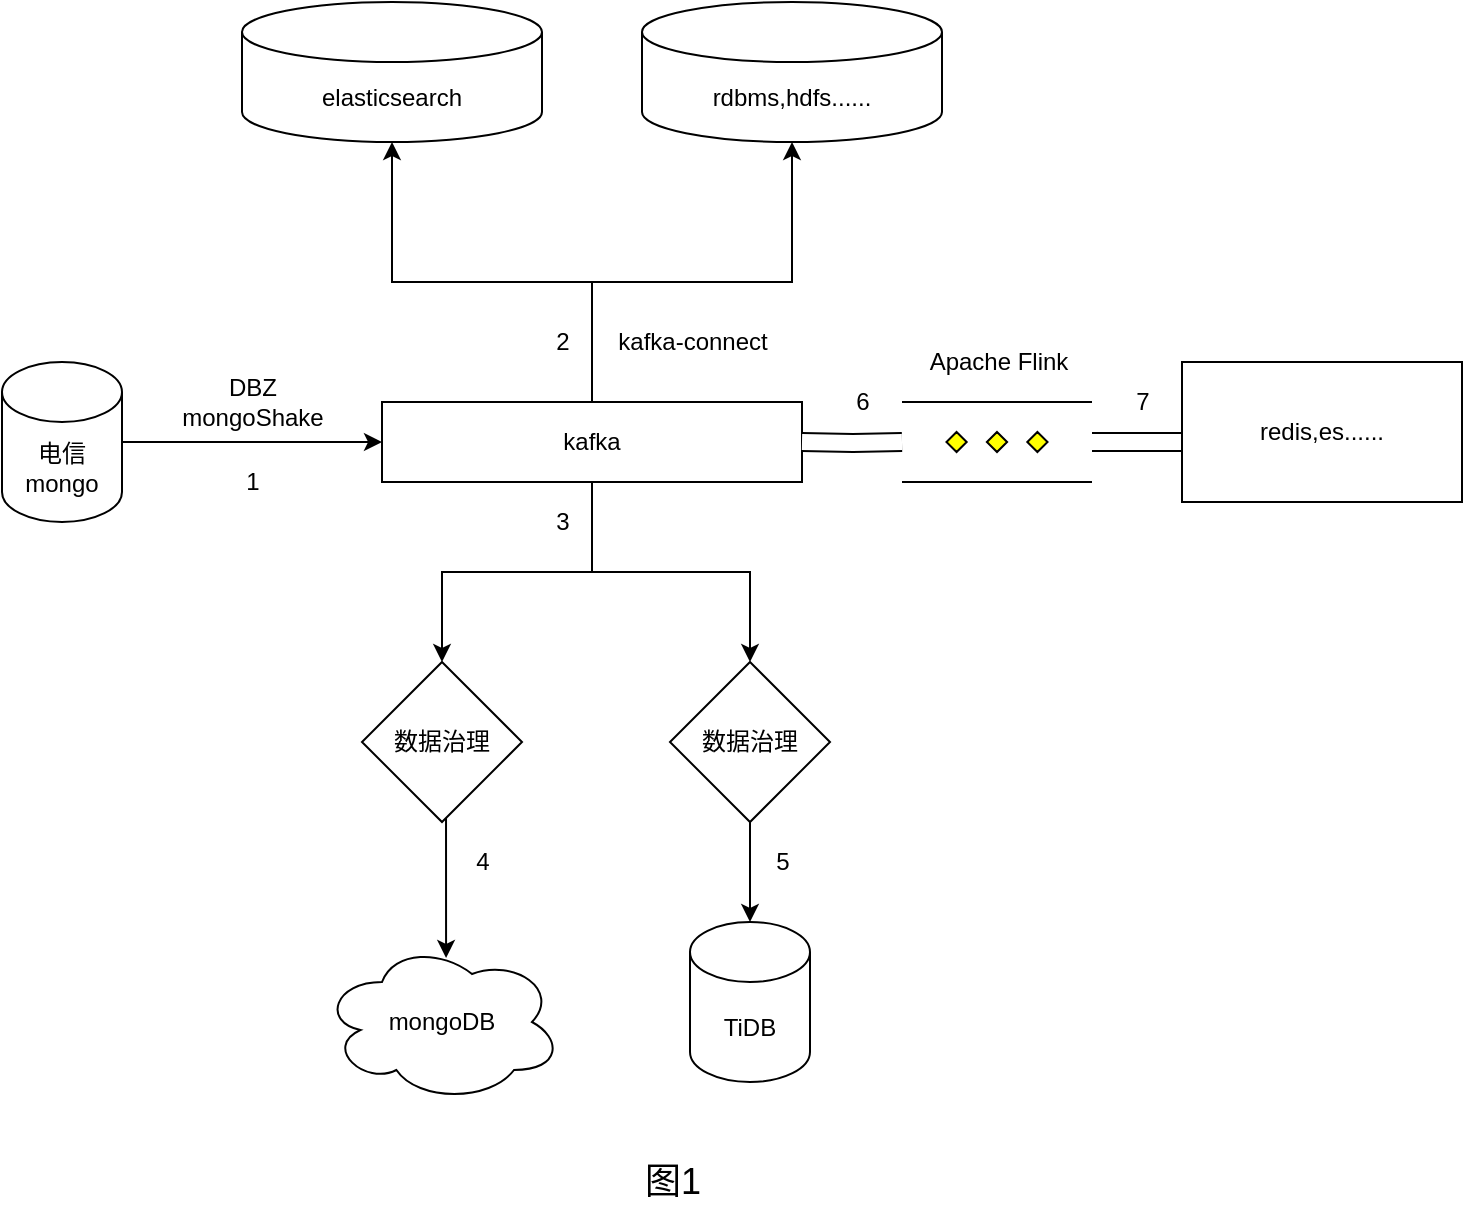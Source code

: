 <mxfile version="16.0.0" type="github">
  <diagram id="C5RBs43oDa-KdzZeNtuy" name="Page-1">
    <mxGraphModel dx="1666" dy="624" grid="1" gridSize="10" guides="1" tooltips="1" connect="1" arrows="1" fold="1" page="1" pageScale="1" pageWidth="827" pageHeight="1169" math="0" shadow="0">
      <root>
        <mxCell id="WIyWlLk6GJQsqaUBKTNV-0" />
        <mxCell id="WIyWlLk6GJQsqaUBKTNV-1" parent="WIyWlLk6GJQsqaUBKTNV-0" />
        <mxCell id="pYW381yJtmGTM-EJAtI1-4" value="" style="endArrow=classic;html=1;rounded=0;exitX=1;exitY=0.5;exitDx=0;exitDy=0;exitPerimeter=0;" edge="1" parent="WIyWlLk6GJQsqaUBKTNV-1" source="pYW381yJtmGTM-EJAtI1-6">
          <mxGeometry width="50" height="50" relative="1" as="geometry">
            <mxPoint x="140" y="380" as="sourcePoint" />
            <mxPoint x="230" y="380" as="targetPoint" />
          </mxGeometry>
        </mxCell>
        <mxCell id="pYW381yJtmGTM-EJAtI1-9" value="" style="edgeStyle=orthogonalEdgeStyle;rounded=0;orthogonalLoop=1;jettySize=auto;html=1;exitX=0.5;exitY=0;exitDx=0;exitDy=0;" edge="1" parent="WIyWlLk6GJQsqaUBKTNV-1" source="pYW381yJtmGTM-EJAtI1-5" target="pYW381yJtmGTM-EJAtI1-7">
          <mxGeometry relative="1" as="geometry">
            <Array as="points">
              <mxPoint x="335" y="300" />
              <mxPoint x="235" y="300" />
            </Array>
          </mxGeometry>
        </mxCell>
        <mxCell id="pYW381yJtmGTM-EJAtI1-26" value="" style="edgeStyle=orthogonalEdgeStyle;rounded=0;orthogonalLoop=1;jettySize=auto;html=1;entryX=0.5;entryY=0;entryDx=0;entryDy=0;" edge="1" parent="WIyWlLk6GJQsqaUBKTNV-1" source="pYW381yJtmGTM-EJAtI1-5" target="pYW381yJtmGTM-EJAtI1-37">
          <mxGeometry relative="1" as="geometry">
            <mxPoint x="260" y="470" as="targetPoint" />
            <Array as="points" />
          </mxGeometry>
        </mxCell>
        <mxCell id="pYW381yJtmGTM-EJAtI1-36" value="" style="edgeStyle=orthogonalEdgeStyle;rounded=0;orthogonalLoop=1;jettySize=auto;html=1;" edge="1" parent="WIyWlLk6GJQsqaUBKTNV-1" source="pYW381yJtmGTM-EJAtI1-5" target="pYW381yJtmGTM-EJAtI1-35">
          <mxGeometry relative="1" as="geometry" />
        </mxCell>
        <mxCell id="pYW381yJtmGTM-EJAtI1-45" value="" style="edgeStyle=orthogonalEdgeStyle;rounded=0;orthogonalLoop=1;jettySize=auto;html=1;entryX=0.5;entryY=1;entryDx=0;entryDy=0;entryPerimeter=0;" edge="1" parent="WIyWlLk6GJQsqaUBKTNV-1" source="pYW381yJtmGTM-EJAtI1-5" target="pYW381yJtmGTM-EJAtI1-43">
          <mxGeometry relative="1" as="geometry">
            <mxPoint x="435" y="270" as="targetPoint" />
            <Array as="points">
              <mxPoint x="335" y="300" />
              <mxPoint x="435" y="300" />
            </Array>
          </mxGeometry>
        </mxCell>
        <mxCell id="pYW381yJtmGTM-EJAtI1-5" value="kafka" style="rounded=0;whiteSpace=wrap;html=1;" vertex="1" parent="WIyWlLk6GJQsqaUBKTNV-1">
          <mxGeometry x="230" y="360" width="210" height="40" as="geometry" />
        </mxCell>
        <mxCell id="pYW381yJtmGTM-EJAtI1-6" value="电信mongo" style="shape=cylinder3;whiteSpace=wrap;html=1;boundedLbl=1;backgroundOutline=1;size=15;" vertex="1" parent="WIyWlLk6GJQsqaUBKTNV-1">
          <mxGeometry x="40" y="340" width="60" height="80" as="geometry" />
        </mxCell>
        <mxCell id="pYW381yJtmGTM-EJAtI1-7" value="elasticsearch" style="shape=cylinder3;whiteSpace=wrap;html=1;boundedLbl=1;backgroundOutline=1;size=15;" vertex="1" parent="WIyWlLk6GJQsqaUBKTNV-1">
          <mxGeometry x="160" y="160" width="150" height="70" as="geometry" />
        </mxCell>
        <mxCell id="pYW381yJtmGTM-EJAtI1-20" value="" style="shape=filledEdge;rounded=0;fixDash=1;endArrow=none;strokeWidth=10;fillColor=#ffffff;edgeStyle=orthogonalEdgeStyle;entryX=0;entryY=0.5;entryDx=0;entryDy=0;startArrow=none;" edge="1" parent="WIyWlLk6GJQsqaUBKTNV-1" source="pYW381yJtmGTM-EJAtI1-52">
          <mxGeometry width="60" height="40" relative="1" as="geometry">
            <mxPoint x="440" y="380" as="sourcePoint" />
            <mxPoint x="640" y="380" as="targetPoint" />
          </mxGeometry>
        </mxCell>
        <mxCell id="pYW381yJtmGTM-EJAtI1-21" value="Apache Flink" style="text;html=1;align=center;verticalAlign=middle;resizable=0;points=[];autosize=1;strokeColor=none;fillColor=none;" vertex="1" parent="WIyWlLk6GJQsqaUBKTNV-1">
          <mxGeometry x="497.5" y="330" width="80" height="20" as="geometry" />
        </mxCell>
        <mxCell id="pYW381yJtmGTM-EJAtI1-30" value="" style="edgeStyle=orthogonalEdgeStyle;rounded=0;orthogonalLoop=1;jettySize=auto;html=1;entryX=0.517;entryY=0.1;entryDx=0;entryDy=0;entryPerimeter=0;" edge="1" parent="WIyWlLk6GJQsqaUBKTNV-1" target="pYW381yJtmGTM-EJAtI1-29">
          <mxGeometry relative="1" as="geometry">
            <mxPoint x="260" y="530" as="sourcePoint" />
            <mxPoint x="260" y="570" as="targetPoint" />
            <Array as="points">
              <mxPoint x="262" y="530" />
            </Array>
          </mxGeometry>
        </mxCell>
        <mxCell id="pYW381yJtmGTM-EJAtI1-29" value="mongoDB" style="ellipse;shape=cloud;whiteSpace=wrap;html=1;rounded=0;" vertex="1" parent="WIyWlLk6GJQsqaUBKTNV-1">
          <mxGeometry x="200" y="630" width="120" height="80" as="geometry" />
        </mxCell>
        <mxCell id="pYW381yJtmGTM-EJAtI1-41" value="" style="edgeStyle=orthogonalEdgeStyle;rounded=0;orthogonalLoop=1;jettySize=auto;html=1;" edge="1" parent="WIyWlLk6GJQsqaUBKTNV-1" source="pYW381yJtmGTM-EJAtI1-35" target="pYW381yJtmGTM-EJAtI1-38">
          <mxGeometry relative="1" as="geometry" />
        </mxCell>
        <mxCell id="pYW381yJtmGTM-EJAtI1-35" value="数据治理" style="rhombus;whiteSpace=wrap;html=1;rounded=0;" vertex="1" parent="WIyWlLk6GJQsqaUBKTNV-1">
          <mxGeometry x="374" y="490" width="80" height="80" as="geometry" />
        </mxCell>
        <mxCell id="pYW381yJtmGTM-EJAtI1-37" value="数据治理" style="rhombus;whiteSpace=wrap;html=1;rounded=0;" vertex="1" parent="WIyWlLk6GJQsqaUBKTNV-1">
          <mxGeometry x="220" y="490" width="80" height="80" as="geometry" />
        </mxCell>
        <mxCell id="pYW381yJtmGTM-EJAtI1-38" value="TiDB" style="shape=cylinder3;whiteSpace=wrap;html=1;boundedLbl=1;backgroundOutline=1;size=15;" vertex="1" parent="WIyWlLk6GJQsqaUBKTNV-1">
          <mxGeometry x="384" y="620" width="60" height="80" as="geometry" />
        </mxCell>
        <mxCell id="pYW381yJtmGTM-EJAtI1-43" value="rdbms,hdfs......" style="shape=cylinder3;whiteSpace=wrap;html=1;boundedLbl=1;backgroundOutline=1;size=15;" vertex="1" parent="WIyWlLk6GJQsqaUBKTNV-1">
          <mxGeometry x="360" y="160" width="150" height="70" as="geometry" />
        </mxCell>
        <mxCell id="pYW381yJtmGTM-EJAtI1-47" value="redis,es......" style="rounded=0;whiteSpace=wrap;html=1;" vertex="1" parent="WIyWlLk6GJQsqaUBKTNV-1">
          <mxGeometry x="630" y="340" width="140" height="70" as="geometry" />
        </mxCell>
        <mxCell id="pYW381yJtmGTM-EJAtI1-48" value="DBZ&lt;br&gt;mongoShake" style="text;html=1;align=center;verticalAlign=middle;resizable=0;points=[];autosize=1;strokeColor=none;fillColor=none;" vertex="1" parent="WIyWlLk6GJQsqaUBKTNV-1">
          <mxGeometry x="120" y="345" width="90" height="30" as="geometry" />
        </mxCell>
        <mxCell id="pYW381yJtmGTM-EJAtI1-50" value="kafka-connect" style="text;html=1;align=center;verticalAlign=middle;resizable=0;points=[];autosize=1;strokeColor=none;fillColor=none;" vertex="1" parent="WIyWlLk6GJQsqaUBKTNV-1">
          <mxGeometry x="340" y="320" width="90" height="20" as="geometry" />
        </mxCell>
        <mxCell id="pYW381yJtmGTM-EJAtI1-52" value="" style="verticalLabelPosition=bottom;verticalAlign=top;html=1;shape=mxgraph.flowchart.parallel_mode;pointerEvents=1" vertex="1" parent="WIyWlLk6GJQsqaUBKTNV-1">
          <mxGeometry x="490" y="360" width="95" height="40" as="geometry" />
        </mxCell>
        <mxCell id="pYW381yJtmGTM-EJAtI1-53" value="" style="shape=filledEdge;rounded=0;fixDash=1;endArrow=none;strokeWidth=10;fillColor=#ffffff;edgeStyle=orthogonalEdgeStyle;entryX=0;entryY=0.5;entryDx=0;entryDy=0;" edge="1" parent="WIyWlLk6GJQsqaUBKTNV-1" target="pYW381yJtmGTM-EJAtI1-52">
          <mxGeometry width="60" height="40" relative="1" as="geometry">
            <mxPoint x="440" y="380" as="sourcePoint" />
            <mxPoint x="640" y="380" as="targetPoint" />
          </mxGeometry>
        </mxCell>
        <mxCell id="pYW381yJtmGTM-EJAtI1-54" value="1" style="text;html=1;align=center;verticalAlign=middle;resizable=0;points=[];autosize=1;strokeColor=none;fillColor=none;" vertex="1" parent="WIyWlLk6GJQsqaUBKTNV-1">
          <mxGeometry x="155" y="390" width="20" height="20" as="geometry" />
        </mxCell>
        <mxCell id="pYW381yJtmGTM-EJAtI1-55" value="2" style="text;html=1;align=center;verticalAlign=middle;resizable=0;points=[];autosize=1;strokeColor=none;fillColor=none;" vertex="1" parent="WIyWlLk6GJQsqaUBKTNV-1">
          <mxGeometry x="310" y="320" width="20" height="20" as="geometry" />
        </mxCell>
        <mxCell id="pYW381yJtmGTM-EJAtI1-56" value="3" style="text;html=1;align=center;verticalAlign=middle;resizable=0;points=[];autosize=1;strokeColor=none;fillColor=none;" vertex="1" parent="WIyWlLk6GJQsqaUBKTNV-1">
          <mxGeometry x="310" y="410" width="20" height="20" as="geometry" />
        </mxCell>
        <mxCell id="pYW381yJtmGTM-EJAtI1-57" value="4" style="text;html=1;align=center;verticalAlign=middle;resizable=0;points=[];autosize=1;strokeColor=none;fillColor=none;" vertex="1" parent="WIyWlLk6GJQsqaUBKTNV-1">
          <mxGeometry x="270" y="580" width="20" height="20" as="geometry" />
        </mxCell>
        <mxCell id="pYW381yJtmGTM-EJAtI1-58" value="5" style="text;html=1;align=center;verticalAlign=middle;resizable=0;points=[];autosize=1;strokeColor=none;fillColor=none;" vertex="1" parent="WIyWlLk6GJQsqaUBKTNV-1">
          <mxGeometry x="420" y="580" width="20" height="20" as="geometry" />
        </mxCell>
        <mxCell id="pYW381yJtmGTM-EJAtI1-59" value="6" style="text;html=1;align=center;verticalAlign=middle;resizable=0;points=[];autosize=1;strokeColor=none;fillColor=none;" vertex="1" parent="WIyWlLk6GJQsqaUBKTNV-1">
          <mxGeometry x="460" y="350" width="20" height="20" as="geometry" />
        </mxCell>
        <mxCell id="pYW381yJtmGTM-EJAtI1-60" value="7" style="text;html=1;align=center;verticalAlign=middle;resizable=0;points=[];autosize=1;strokeColor=none;fillColor=none;" vertex="1" parent="WIyWlLk6GJQsqaUBKTNV-1">
          <mxGeometry x="600" y="350" width="20" height="20" as="geometry" />
        </mxCell>
        <mxCell id="pYW381yJtmGTM-EJAtI1-61" value="&lt;font style=&quot;font-size: 18px&quot;&gt;图1&lt;/font&gt;" style="text;html=1;align=center;verticalAlign=middle;resizable=0;points=[];autosize=1;strokeColor=none;fillColor=none;" vertex="1" parent="WIyWlLk6GJQsqaUBKTNV-1">
          <mxGeometry x="355" y="740" width="40" height="20" as="geometry" />
        </mxCell>
      </root>
    </mxGraphModel>
  </diagram>
</mxfile>
